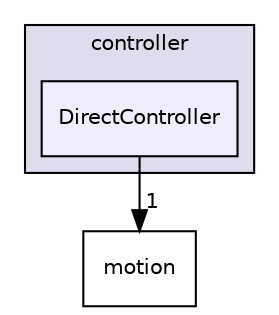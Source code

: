 digraph "/root/scrimmage/scrimmage/include/scrimmage/plugins/controller/DirectController" {
  compound=true
  node [ fontsize="10", fontname="Helvetica"];
  edge [ labelfontsize="10", labelfontname="Helvetica"];
  subgraph clusterdir_da9620d34cca5c42773312c818662e06 {
    graph [ bgcolor="#ddddee", pencolor="black", label="controller" fontname="Helvetica", fontsize="10", URL="dir_da9620d34cca5c42773312c818662e06.html"]
  dir_8dcc39e532f73aea5cf014bb54356b5b [shape=box, label="DirectController", style="filled", fillcolor="#eeeeff", pencolor="black", URL="dir_8dcc39e532f73aea5cf014bb54356b5b.html"];
  }
  dir_225ac9950e75cf8b57b2a00ffecc8137 [shape=box label="motion" URL="dir_225ac9950e75cf8b57b2a00ffecc8137.html"];
  dir_8dcc39e532f73aea5cf014bb54356b5b->dir_225ac9950e75cf8b57b2a00ffecc8137 [headlabel="1", labeldistance=1.5 headhref="dir_000060_000012.html"];
}
